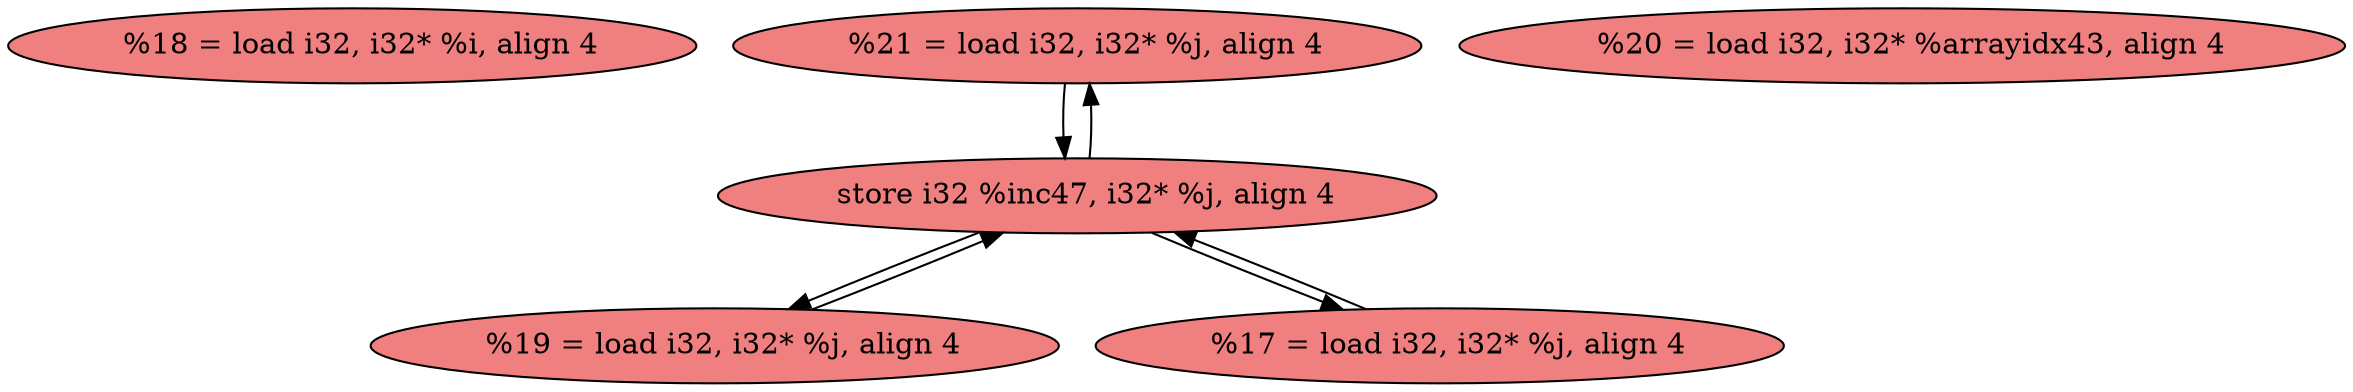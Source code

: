 
digraph G {


node712 [fillcolor=lightcoral,label="  %18 = load i32, i32* %i, align 4",shape=ellipse,style=filled ]
node711 [fillcolor=lightcoral,label="  %21 = load i32, i32* %j, align 4",shape=ellipse,style=filled ]
node709 [fillcolor=lightcoral,label="  %19 = load i32, i32* %j, align 4",shape=ellipse,style=filled ]
node710 [fillcolor=lightcoral,label="  %17 = load i32, i32* %j, align 4",shape=ellipse,style=filled ]
node707 [fillcolor=lightcoral,label="  store i32 %inc47, i32* %j, align 4",shape=ellipse,style=filled ]
node708 [fillcolor=lightcoral,label="  %20 = load i32, i32* %arrayidx43, align 4",shape=ellipse,style=filled ]

node710->node707 [ ]
node707->node709 [ ]
node707->node710 [ ]
node709->node707 [ ]
node711->node707 [ ]
node707->node711 [ ]


}
